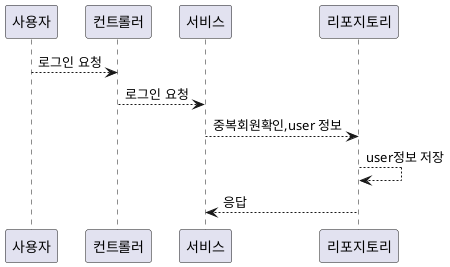 @startuml

사용자 --> 컨트롤러: 로그인 요청
컨트롤러 --> 서비스: 로그인 요청
서비스 --> 리포지토리: 중복회원확인,user 정보
리포지토리 --> 리포지토리: user정보 저장
리포지토리 --> 서비스: 응답

@enduml